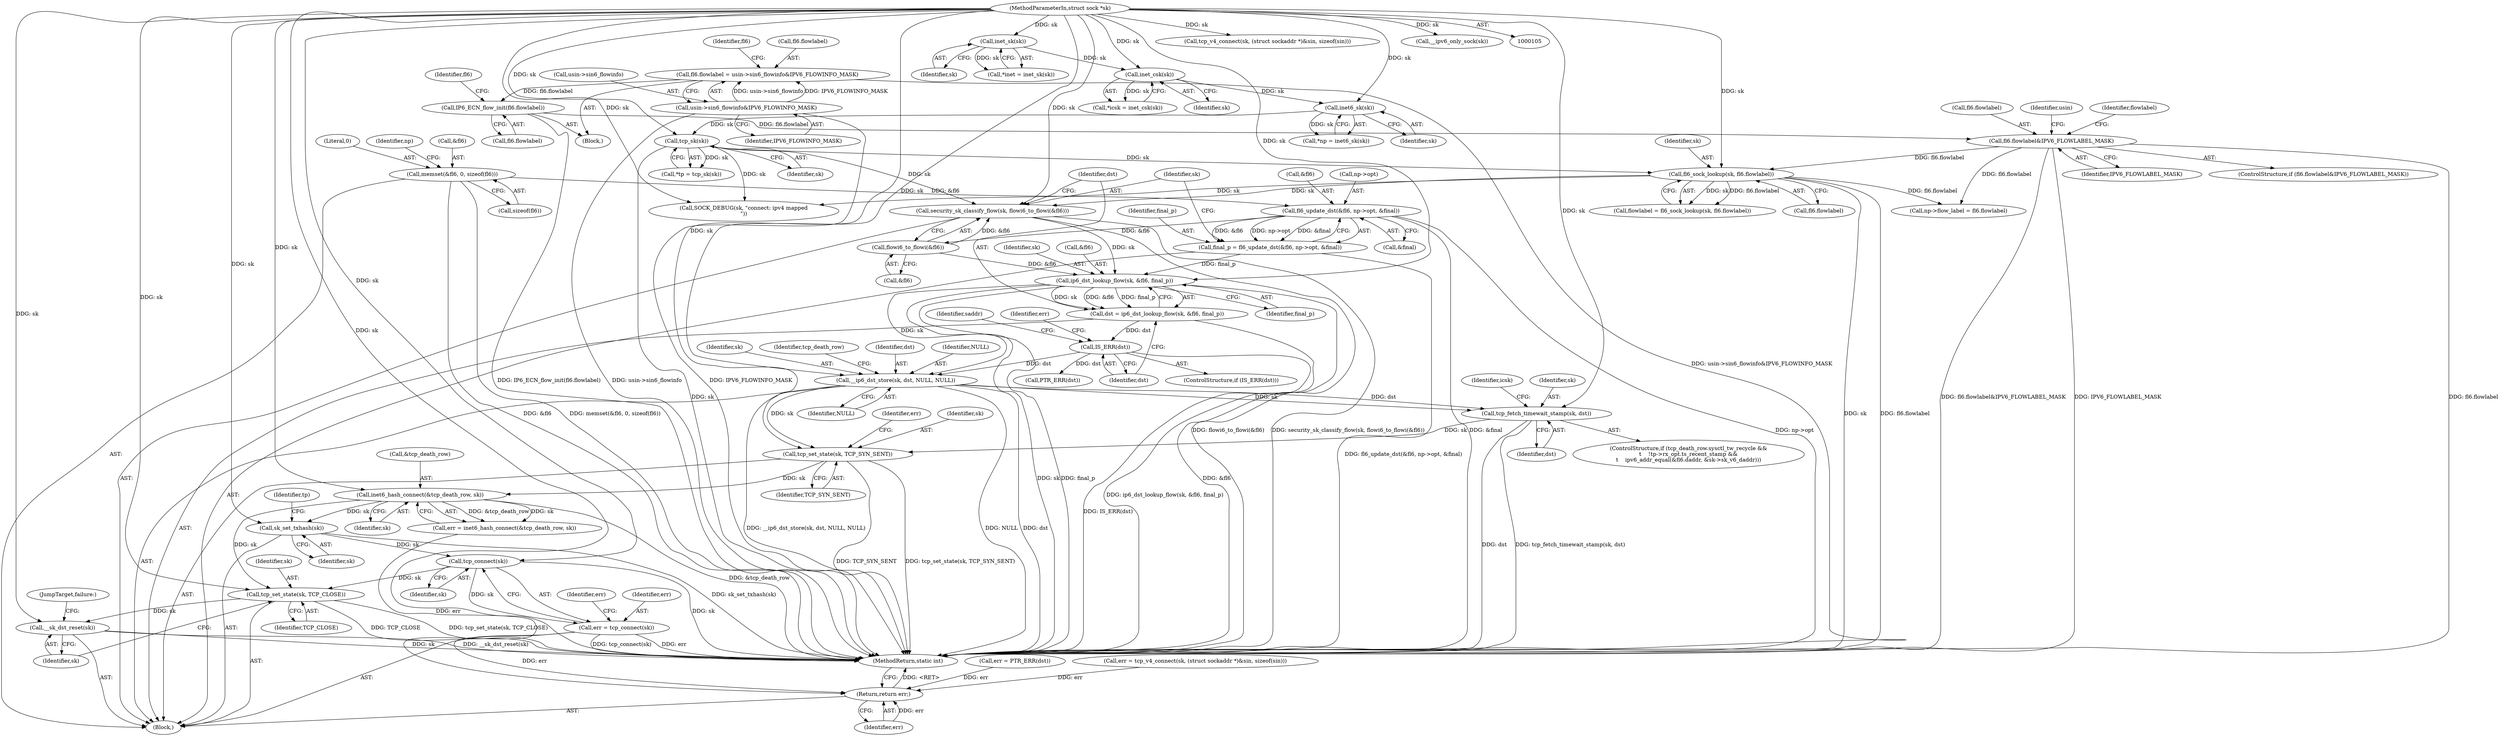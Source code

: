 digraph "0_linux_45f6fad84cc305103b28d73482b344d7f5b76f39_15@API" {
"1000690" [label="(Call,tcp_connect(sk))"];
"1000654" [label="(Call,sk_set_txhash(sk))"];
"1000647" [label="(Call,inet6_hash_connect(&tcp_death_row, sk))"];
"1000642" [label="(Call,tcp_set_state(sk, TCP_SYN_SENT))"];
"1000595" [label="(Call,tcp_fetch_timewait_stamp(sk, dst))"];
"1000569" [label="(Call,__ip6_dst_store(sk, dst, NULL, NULL))"];
"1000523" [label="(Call,ip6_dst_lookup_flow(sk, &fl6, final_p))"];
"1000516" [label="(Call,security_sk_classify_flow(sk, flowi6_to_flowi(&fl6)))"];
"1000196" [label="(Call,fl6_sock_lookup(sk, fl6.flowlabel))"];
"1000134" [label="(Call,tcp_sk(sk))"];
"1000129" [label="(Call,inet6_sk(sk))"];
"1000124" [label="(Call,inet_csk(sk))"];
"1000119" [label="(Call,inet_sk(sk))"];
"1000106" [label="(MethodParameterIn,struct sock *sk)"];
"1000187" [label="(Call,fl6.flowlabel&IPV6_FLOWLABEL_MASK)"];
"1000182" [label="(Call,IP6_ECN_flow_init(fl6.flowlabel))"];
"1000173" [label="(Call,fl6.flowlabel = usin->sin6_flowinfo&IPV6_FLOWINFO_MASK)"];
"1000177" [label="(Call,usin->sin6_flowinfo&IPV6_FLOWINFO_MASK)"];
"1000518" [label="(Call,flowi6_to_flowi(&fl6))"];
"1000508" [label="(Call,fl6_update_dst(&fl6, np->opt, &final))"];
"1000162" [label="(Call,memset(&fl6, 0, sizeof(fl6)))"];
"1000506" [label="(Call,final_p = fl6_update_dst(&fl6, np->opt, &final))"];
"1000529" [label="(Call,IS_ERR(dst))"];
"1000521" [label="(Call,dst = ip6_dst_lookup_flow(sk, &fl6, final_p))"];
"1000688" [label="(Call,err = tcp_connect(sk))"];
"1000714" [label="(Return,return err;)"];
"1000698" [label="(Call,tcp_set_state(sk, TCP_CLOSE))"];
"1000701" [label="(Call,__sk_dst_reset(sk))"];
"1000506" [label="(Call,final_p = fl6_update_dst(&fl6, np->opt, &final))"];
"1000109" [label="(Block,)"];
"1000539" [label="(Identifier,saddr)"];
"1000166" [label="(Call,sizeof(fl6))"];
"1000691" [label="(Identifier,sk)"];
"1000181" [label="(Identifier,IPV6_FLOWINFO_MASK)"];
"1000700" [label="(Identifier,TCP_CLOSE)"];
"1000648" [label="(Call,&tcp_death_row)"];
"1000194" [label="(Call,flowlabel = fl6_sock_lookup(sk, fl6.flowlabel))"];
"1000189" [label="(Identifier,fl6)"];
"1000521" [label="(Call,dst = ip6_dst_lookup_flow(sk, &fl6, final_p))"];
"1000715" [label="(Identifier,err)"];
"1000647" [label="(Call,inet6_hash_connect(&tcp_death_row, sk))"];
"1000511" [label="(Call,np->opt)"];
"1000187" [label="(Call,fl6.flowlabel&IPV6_FLOWLABEL_MASK)"];
"1000122" [label="(Call,*icsk = inet_csk(sk))"];
"1000527" [label="(Identifier,final_p)"];
"1000523" [label="(Call,ip6_dst_lookup_flow(sk, &fl6, final_p))"];
"1000522" [label="(Identifier,dst)"];
"1000134" [label="(Call,tcp_sk(sk))"];
"1000119" [label="(Call,inet_sk(sk))"];
"1000573" [label="(Identifier,NULL)"];
"1000703" [label="(JumpTarget,failure:)"];
"1000125" [label="(Identifier,sk)"];
"1000570" [label="(Identifier,sk)"];
"1000716" [label="(MethodReturn,static int)"];
"1000688" [label="(Call,err = tcp_connect(sk))"];
"1000596" [label="(Identifier,sk)"];
"1000655" [label="(Identifier,sk)"];
"1000327" [label="(Call,np->flow_label = fl6.flowlabel)"];
"1000182" [label="(Call,IP6_ECN_flow_init(fl6.flowlabel))"];
"1000177" [label="(Call,usin->sin6_flowinfo&IPV6_FLOWINFO_MASK)"];
"1000213" [label="(Identifier,usin)"];
"1000698" [label="(Call,tcp_set_state(sk, TCP_CLOSE))"];
"1000701" [label="(Call,__sk_dst_reset(sk))"];
"1000646" [label="(Identifier,err)"];
"1000183" [label="(Call,fl6.flowlabel)"];
"1000399" [label="(Call,tcp_v4_connect(sk, (struct sockaddr *)&sin, sizeof(sin)))"];
"1000517" [label="(Identifier,sk)"];
"1000178" [label="(Call,usin->sin6_flowinfo)"];
"1000702" [label="(Identifier,sk)"];
"1000508" [label="(Call,fl6_update_dst(&fl6, np->opt, &final))"];
"1000529" [label="(Call,IS_ERR(dst))"];
"1000346" [label="(Call,SOCK_DEBUG(sk, \"connect: ipv4 mapped\n\"))"];
"1000524" [label="(Identifier,sk)"];
"1000569" [label="(Call,__ip6_dst_store(sk, dst, NULL, NULL))"];
"1000135" [label="(Identifier,sk)"];
"1000127" [label="(Call,*np = inet6_sk(sk))"];
"1000534" [label="(Call,PTR_ERR(dst))"];
"1000350" [label="(Call,__ipv6_only_sock(sk))"];
"1000650" [label="(Identifier,sk)"];
"1000174" [label="(Call,fl6.flowlabel)"];
"1000689" [label="(Identifier,err)"];
"1000643" [label="(Identifier,sk)"];
"1000574" [label="(ControlStructure,if (tcp_death_row.sysctl_tw_recycle &&\n\t    !tp->rx_opt.ts_recent_stamp &&\n\t    ipv6_addr_equal(&fl6.daddr, &sk->sk_v6_daddr)))"];
"1000170" [label="(Identifier,np)"];
"1000518" [label="(Call,flowi6_to_flowi(&fl6))"];
"1000163" [label="(Call,&fl6)"];
"1000519" [label="(Call,&fl6)"];
"1000195" [label="(Identifier,flowlabel)"];
"1000644" [label="(Identifier,TCP_SYN_SENT)"];
"1000514" [label="(Call,&final)"];
"1000173" [label="(Call,fl6.flowlabel = usin->sin6_flowinfo&IPV6_FLOWINFO_MASK)"];
"1000397" [label="(Call,err = tcp_v4_connect(sk, (struct sockaddr *)&sin, sizeof(sin)))"];
"1000186" [label="(ControlStructure,if (fl6.flowlabel&IPV6_FLOWLABEL_MASK))"];
"1000191" [label="(Identifier,IPV6_FLOWLABEL_MASK)"];
"1000129" [label="(Call,inet6_sk(sk))"];
"1000642" [label="(Call,tcp_set_state(sk, TCP_SYN_SENT))"];
"1000507" [label="(Identifier,final_p)"];
"1000120" [label="(Identifier,sk)"];
"1000693" [label="(Identifier,err)"];
"1000530" [label="(Identifier,dst)"];
"1000509" [label="(Call,&fl6)"];
"1000196" [label="(Call,fl6_sock_lookup(sk, fl6.flowlabel))"];
"1000130" [label="(Identifier,sk)"];
"1000516" [label="(Call,security_sk_classify_flow(sk, flowi6_to_flowi(&fl6)))"];
"1000577" [label="(Identifier,tcp_death_row)"];
"1000571" [label="(Identifier,dst)"];
"1000645" [label="(Call,err = inet6_hash_connect(&tcp_death_row, sk))"];
"1000198" [label="(Call,fl6.flowlabel)"];
"1000172" [label="(Block,)"];
"1000165" [label="(Literal,0)"];
"1000714" [label="(Return,return err;)"];
"1000528" [label="(ControlStructure,if (IS_ERR(dst)))"];
"1000162" [label="(Call,memset(&fl6, 0, sizeof(fl6)))"];
"1000654" [label="(Call,sk_set_txhash(sk))"];
"1000525" [label="(Call,&fl6)"];
"1000533" [label="(Identifier,err)"];
"1000690" [label="(Call,tcp_connect(sk))"];
"1000595" [label="(Call,tcp_fetch_timewait_stamp(sk, dst))"];
"1000197" [label="(Identifier,sk)"];
"1000184" [label="(Identifier,fl6)"];
"1000124" [label="(Call,inet_csk(sk))"];
"1000597" [label="(Identifier,dst)"];
"1000188" [label="(Call,fl6.flowlabel)"];
"1000532" [label="(Call,err = PTR_ERR(dst))"];
"1000600" [label="(Identifier,icsk)"];
"1000106" [label="(MethodParameterIn,struct sock *sk)"];
"1000132" [label="(Call,*tp = tcp_sk(sk))"];
"1000572" [label="(Identifier,NULL)"];
"1000699" [label="(Identifier,sk)"];
"1000117" [label="(Call,*inet = inet_sk(sk))"];
"1000660" [label="(Identifier,tp)"];
"1000690" -> "1000688"  [label="AST: "];
"1000690" -> "1000691"  [label="CFG: "];
"1000691" -> "1000690"  [label="AST: "];
"1000688" -> "1000690"  [label="CFG: "];
"1000690" -> "1000716"  [label="DDG: sk"];
"1000690" -> "1000688"  [label="DDG: sk"];
"1000654" -> "1000690"  [label="DDG: sk"];
"1000106" -> "1000690"  [label="DDG: sk"];
"1000690" -> "1000698"  [label="DDG: sk"];
"1000654" -> "1000109"  [label="AST: "];
"1000654" -> "1000655"  [label="CFG: "];
"1000655" -> "1000654"  [label="AST: "];
"1000660" -> "1000654"  [label="CFG: "];
"1000654" -> "1000716"  [label="DDG: sk_set_txhash(sk)"];
"1000647" -> "1000654"  [label="DDG: sk"];
"1000106" -> "1000654"  [label="DDG: sk"];
"1000647" -> "1000645"  [label="AST: "];
"1000647" -> "1000650"  [label="CFG: "];
"1000648" -> "1000647"  [label="AST: "];
"1000650" -> "1000647"  [label="AST: "];
"1000645" -> "1000647"  [label="CFG: "];
"1000647" -> "1000716"  [label="DDG: &tcp_death_row"];
"1000647" -> "1000645"  [label="DDG: &tcp_death_row"];
"1000647" -> "1000645"  [label="DDG: sk"];
"1000642" -> "1000647"  [label="DDG: sk"];
"1000106" -> "1000647"  [label="DDG: sk"];
"1000647" -> "1000698"  [label="DDG: sk"];
"1000642" -> "1000109"  [label="AST: "];
"1000642" -> "1000644"  [label="CFG: "];
"1000643" -> "1000642"  [label="AST: "];
"1000644" -> "1000642"  [label="AST: "];
"1000646" -> "1000642"  [label="CFG: "];
"1000642" -> "1000716"  [label="DDG: TCP_SYN_SENT"];
"1000642" -> "1000716"  [label="DDG: tcp_set_state(sk, TCP_SYN_SENT)"];
"1000595" -> "1000642"  [label="DDG: sk"];
"1000569" -> "1000642"  [label="DDG: sk"];
"1000106" -> "1000642"  [label="DDG: sk"];
"1000595" -> "1000574"  [label="AST: "];
"1000595" -> "1000597"  [label="CFG: "];
"1000596" -> "1000595"  [label="AST: "];
"1000597" -> "1000595"  [label="AST: "];
"1000600" -> "1000595"  [label="CFG: "];
"1000595" -> "1000716"  [label="DDG: tcp_fetch_timewait_stamp(sk, dst)"];
"1000595" -> "1000716"  [label="DDG: dst"];
"1000569" -> "1000595"  [label="DDG: sk"];
"1000569" -> "1000595"  [label="DDG: dst"];
"1000106" -> "1000595"  [label="DDG: sk"];
"1000569" -> "1000109"  [label="AST: "];
"1000569" -> "1000573"  [label="CFG: "];
"1000570" -> "1000569"  [label="AST: "];
"1000571" -> "1000569"  [label="AST: "];
"1000572" -> "1000569"  [label="AST: "];
"1000573" -> "1000569"  [label="AST: "];
"1000577" -> "1000569"  [label="CFG: "];
"1000569" -> "1000716"  [label="DDG: dst"];
"1000569" -> "1000716"  [label="DDG: __ip6_dst_store(sk, dst, NULL, NULL)"];
"1000569" -> "1000716"  [label="DDG: NULL"];
"1000523" -> "1000569"  [label="DDG: sk"];
"1000106" -> "1000569"  [label="DDG: sk"];
"1000529" -> "1000569"  [label="DDG: dst"];
"1000523" -> "1000521"  [label="AST: "];
"1000523" -> "1000527"  [label="CFG: "];
"1000524" -> "1000523"  [label="AST: "];
"1000525" -> "1000523"  [label="AST: "];
"1000527" -> "1000523"  [label="AST: "];
"1000521" -> "1000523"  [label="CFG: "];
"1000523" -> "1000716"  [label="DDG: &fl6"];
"1000523" -> "1000716"  [label="DDG: sk"];
"1000523" -> "1000716"  [label="DDG: final_p"];
"1000523" -> "1000521"  [label="DDG: sk"];
"1000523" -> "1000521"  [label="DDG: &fl6"];
"1000523" -> "1000521"  [label="DDG: final_p"];
"1000516" -> "1000523"  [label="DDG: sk"];
"1000106" -> "1000523"  [label="DDG: sk"];
"1000518" -> "1000523"  [label="DDG: &fl6"];
"1000506" -> "1000523"  [label="DDG: final_p"];
"1000516" -> "1000109"  [label="AST: "];
"1000516" -> "1000518"  [label="CFG: "];
"1000517" -> "1000516"  [label="AST: "];
"1000518" -> "1000516"  [label="AST: "];
"1000522" -> "1000516"  [label="CFG: "];
"1000516" -> "1000716"  [label="DDG: flowi6_to_flowi(&fl6)"];
"1000516" -> "1000716"  [label="DDG: security_sk_classify_flow(sk, flowi6_to_flowi(&fl6))"];
"1000196" -> "1000516"  [label="DDG: sk"];
"1000134" -> "1000516"  [label="DDG: sk"];
"1000106" -> "1000516"  [label="DDG: sk"];
"1000518" -> "1000516"  [label="DDG: &fl6"];
"1000196" -> "1000194"  [label="AST: "];
"1000196" -> "1000198"  [label="CFG: "];
"1000197" -> "1000196"  [label="AST: "];
"1000198" -> "1000196"  [label="AST: "];
"1000194" -> "1000196"  [label="CFG: "];
"1000196" -> "1000716"  [label="DDG: sk"];
"1000196" -> "1000716"  [label="DDG: fl6.flowlabel"];
"1000196" -> "1000194"  [label="DDG: sk"];
"1000196" -> "1000194"  [label="DDG: fl6.flowlabel"];
"1000134" -> "1000196"  [label="DDG: sk"];
"1000106" -> "1000196"  [label="DDG: sk"];
"1000187" -> "1000196"  [label="DDG: fl6.flowlabel"];
"1000196" -> "1000327"  [label="DDG: fl6.flowlabel"];
"1000196" -> "1000346"  [label="DDG: sk"];
"1000134" -> "1000132"  [label="AST: "];
"1000134" -> "1000135"  [label="CFG: "];
"1000135" -> "1000134"  [label="AST: "];
"1000132" -> "1000134"  [label="CFG: "];
"1000134" -> "1000716"  [label="DDG: sk"];
"1000134" -> "1000132"  [label="DDG: sk"];
"1000129" -> "1000134"  [label="DDG: sk"];
"1000106" -> "1000134"  [label="DDG: sk"];
"1000134" -> "1000346"  [label="DDG: sk"];
"1000129" -> "1000127"  [label="AST: "];
"1000129" -> "1000130"  [label="CFG: "];
"1000130" -> "1000129"  [label="AST: "];
"1000127" -> "1000129"  [label="CFG: "];
"1000129" -> "1000127"  [label="DDG: sk"];
"1000124" -> "1000129"  [label="DDG: sk"];
"1000106" -> "1000129"  [label="DDG: sk"];
"1000124" -> "1000122"  [label="AST: "];
"1000124" -> "1000125"  [label="CFG: "];
"1000125" -> "1000124"  [label="AST: "];
"1000122" -> "1000124"  [label="CFG: "];
"1000124" -> "1000122"  [label="DDG: sk"];
"1000119" -> "1000124"  [label="DDG: sk"];
"1000106" -> "1000124"  [label="DDG: sk"];
"1000119" -> "1000117"  [label="AST: "];
"1000119" -> "1000120"  [label="CFG: "];
"1000120" -> "1000119"  [label="AST: "];
"1000117" -> "1000119"  [label="CFG: "];
"1000119" -> "1000117"  [label="DDG: sk"];
"1000106" -> "1000119"  [label="DDG: sk"];
"1000106" -> "1000105"  [label="AST: "];
"1000106" -> "1000716"  [label="DDG: sk"];
"1000106" -> "1000346"  [label="DDG: sk"];
"1000106" -> "1000350"  [label="DDG: sk"];
"1000106" -> "1000399"  [label="DDG: sk"];
"1000106" -> "1000698"  [label="DDG: sk"];
"1000106" -> "1000701"  [label="DDG: sk"];
"1000187" -> "1000186"  [label="AST: "];
"1000187" -> "1000191"  [label="CFG: "];
"1000188" -> "1000187"  [label="AST: "];
"1000191" -> "1000187"  [label="AST: "];
"1000195" -> "1000187"  [label="CFG: "];
"1000213" -> "1000187"  [label="CFG: "];
"1000187" -> "1000716"  [label="DDG: fl6.flowlabel"];
"1000187" -> "1000716"  [label="DDG: fl6.flowlabel&IPV6_FLOWLABEL_MASK"];
"1000187" -> "1000716"  [label="DDG: IPV6_FLOWLABEL_MASK"];
"1000182" -> "1000187"  [label="DDG: fl6.flowlabel"];
"1000187" -> "1000327"  [label="DDG: fl6.flowlabel"];
"1000182" -> "1000172"  [label="AST: "];
"1000182" -> "1000183"  [label="CFG: "];
"1000183" -> "1000182"  [label="AST: "];
"1000189" -> "1000182"  [label="CFG: "];
"1000182" -> "1000716"  [label="DDG: IP6_ECN_flow_init(fl6.flowlabel)"];
"1000173" -> "1000182"  [label="DDG: fl6.flowlabel"];
"1000173" -> "1000172"  [label="AST: "];
"1000173" -> "1000177"  [label="CFG: "];
"1000174" -> "1000173"  [label="AST: "];
"1000177" -> "1000173"  [label="AST: "];
"1000184" -> "1000173"  [label="CFG: "];
"1000173" -> "1000716"  [label="DDG: usin->sin6_flowinfo&IPV6_FLOWINFO_MASK"];
"1000177" -> "1000173"  [label="DDG: usin->sin6_flowinfo"];
"1000177" -> "1000173"  [label="DDG: IPV6_FLOWINFO_MASK"];
"1000177" -> "1000181"  [label="CFG: "];
"1000178" -> "1000177"  [label="AST: "];
"1000181" -> "1000177"  [label="AST: "];
"1000177" -> "1000716"  [label="DDG: usin->sin6_flowinfo"];
"1000177" -> "1000716"  [label="DDG: IPV6_FLOWINFO_MASK"];
"1000518" -> "1000519"  [label="CFG: "];
"1000519" -> "1000518"  [label="AST: "];
"1000508" -> "1000518"  [label="DDG: &fl6"];
"1000508" -> "1000506"  [label="AST: "];
"1000508" -> "1000514"  [label="CFG: "];
"1000509" -> "1000508"  [label="AST: "];
"1000511" -> "1000508"  [label="AST: "];
"1000514" -> "1000508"  [label="AST: "];
"1000506" -> "1000508"  [label="CFG: "];
"1000508" -> "1000716"  [label="DDG: &final"];
"1000508" -> "1000716"  [label="DDG: np->opt"];
"1000508" -> "1000506"  [label="DDG: &fl6"];
"1000508" -> "1000506"  [label="DDG: np->opt"];
"1000508" -> "1000506"  [label="DDG: &final"];
"1000162" -> "1000508"  [label="DDG: &fl6"];
"1000162" -> "1000109"  [label="AST: "];
"1000162" -> "1000166"  [label="CFG: "];
"1000163" -> "1000162"  [label="AST: "];
"1000165" -> "1000162"  [label="AST: "];
"1000166" -> "1000162"  [label="AST: "];
"1000170" -> "1000162"  [label="CFG: "];
"1000162" -> "1000716"  [label="DDG: &fl6"];
"1000162" -> "1000716"  [label="DDG: memset(&fl6, 0, sizeof(fl6))"];
"1000506" -> "1000109"  [label="AST: "];
"1000507" -> "1000506"  [label="AST: "];
"1000517" -> "1000506"  [label="CFG: "];
"1000506" -> "1000716"  [label="DDG: fl6_update_dst(&fl6, np->opt, &final)"];
"1000529" -> "1000528"  [label="AST: "];
"1000529" -> "1000530"  [label="CFG: "];
"1000530" -> "1000529"  [label="AST: "];
"1000533" -> "1000529"  [label="CFG: "];
"1000539" -> "1000529"  [label="CFG: "];
"1000529" -> "1000716"  [label="DDG: IS_ERR(dst)"];
"1000521" -> "1000529"  [label="DDG: dst"];
"1000529" -> "1000534"  [label="DDG: dst"];
"1000521" -> "1000109"  [label="AST: "];
"1000522" -> "1000521"  [label="AST: "];
"1000530" -> "1000521"  [label="CFG: "];
"1000521" -> "1000716"  [label="DDG: ip6_dst_lookup_flow(sk, &fl6, final_p)"];
"1000688" -> "1000109"  [label="AST: "];
"1000689" -> "1000688"  [label="AST: "];
"1000693" -> "1000688"  [label="CFG: "];
"1000688" -> "1000716"  [label="DDG: err"];
"1000688" -> "1000716"  [label="DDG: tcp_connect(sk)"];
"1000688" -> "1000714"  [label="DDG: err"];
"1000714" -> "1000109"  [label="AST: "];
"1000714" -> "1000715"  [label="CFG: "];
"1000715" -> "1000714"  [label="AST: "];
"1000716" -> "1000714"  [label="CFG: "];
"1000714" -> "1000716"  [label="DDG: <RET>"];
"1000715" -> "1000714"  [label="DDG: err"];
"1000532" -> "1000714"  [label="DDG: err"];
"1000397" -> "1000714"  [label="DDG: err"];
"1000645" -> "1000714"  [label="DDG: err"];
"1000698" -> "1000109"  [label="AST: "];
"1000698" -> "1000700"  [label="CFG: "];
"1000699" -> "1000698"  [label="AST: "];
"1000700" -> "1000698"  [label="AST: "];
"1000702" -> "1000698"  [label="CFG: "];
"1000698" -> "1000716"  [label="DDG: TCP_CLOSE"];
"1000698" -> "1000716"  [label="DDG: tcp_set_state(sk, TCP_CLOSE)"];
"1000698" -> "1000701"  [label="DDG: sk"];
"1000701" -> "1000109"  [label="AST: "];
"1000701" -> "1000702"  [label="CFG: "];
"1000702" -> "1000701"  [label="AST: "];
"1000703" -> "1000701"  [label="CFG: "];
"1000701" -> "1000716"  [label="DDG: __sk_dst_reset(sk)"];
"1000701" -> "1000716"  [label="DDG: sk"];
}

